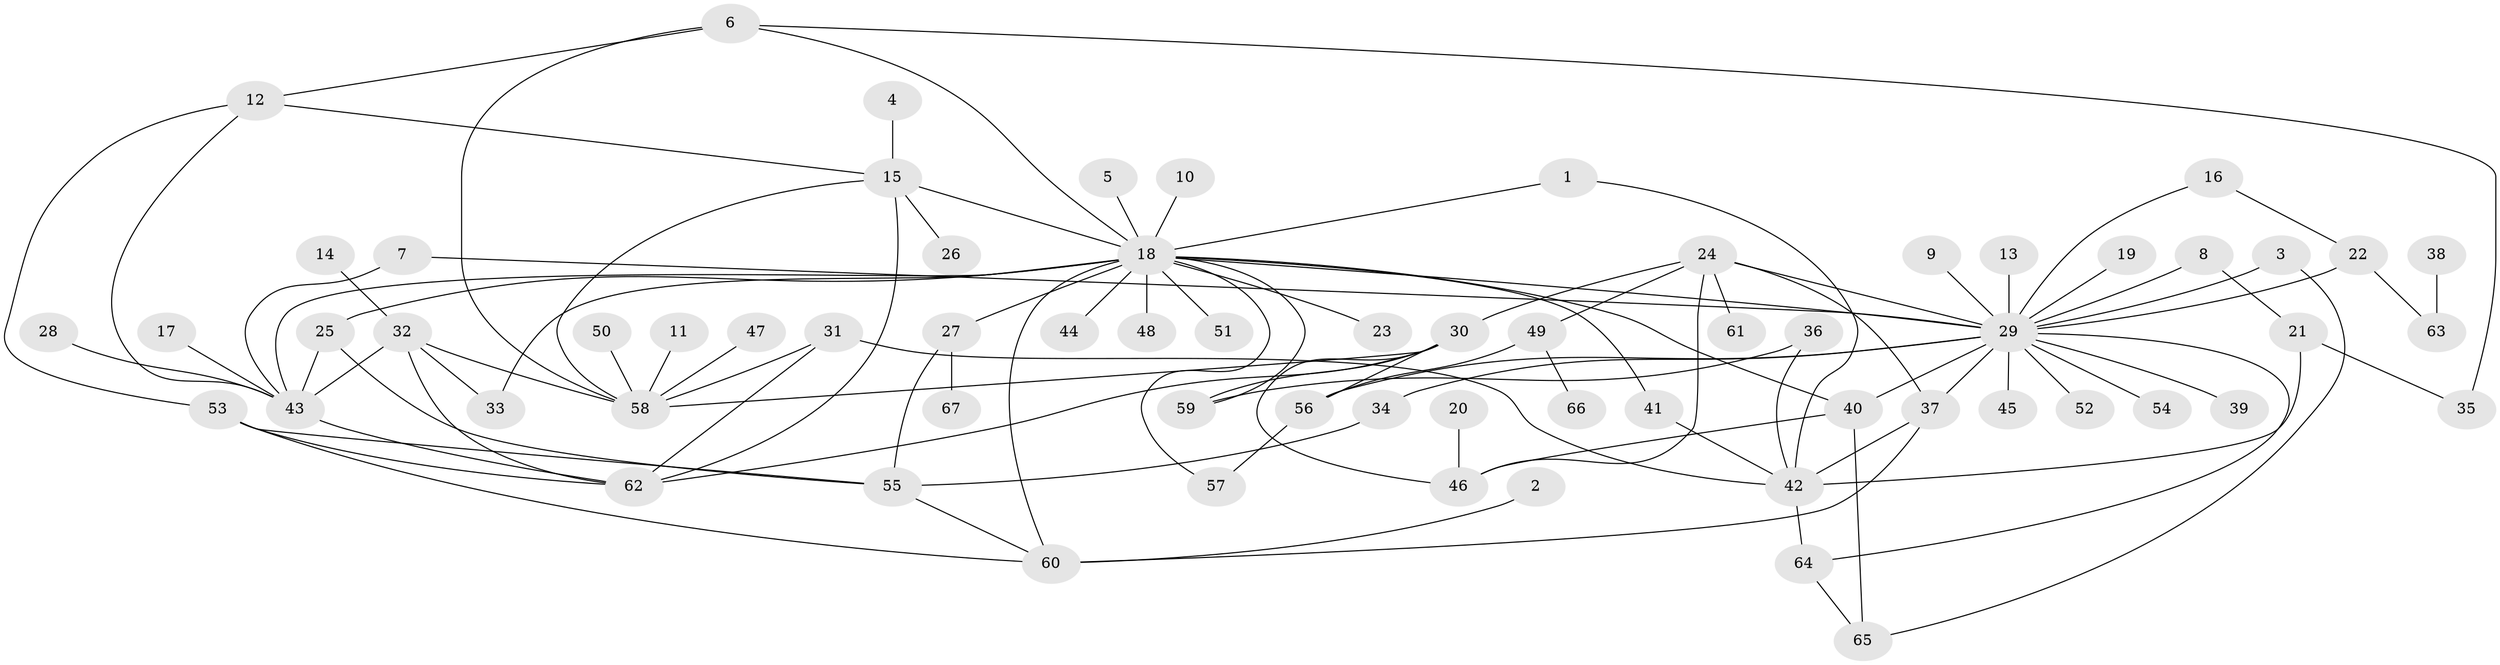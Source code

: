 // original degree distribution, {22: 0.015037593984962405, 7: 0.015037593984962405, 6: 0.015037593984962405, 1: 0.48120300751879697, 2: 0.24060150375939848, 5: 0.045112781954887216, 4: 0.03759398496240601, 9: 0.015037593984962405, 3: 0.10526315789473684, 8: 0.015037593984962405, 10: 0.015037593984962405}
// Generated by graph-tools (version 1.1) at 2025/36/03/04/25 23:36:50]
// undirected, 67 vertices, 103 edges
graph export_dot {
  node [color=gray90,style=filled];
  1;
  2;
  3;
  4;
  5;
  6;
  7;
  8;
  9;
  10;
  11;
  12;
  13;
  14;
  15;
  16;
  17;
  18;
  19;
  20;
  21;
  22;
  23;
  24;
  25;
  26;
  27;
  28;
  29;
  30;
  31;
  32;
  33;
  34;
  35;
  36;
  37;
  38;
  39;
  40;
  41;
  42;
  43;
  44;
  45;
  46;
  47;
  48;
  49;
  50;
  51;
  52;
  53;
  54;
  55;
  56;
  57;
  58;
  59;
  60;
  61;
  62;
  63;
  64;
  65;
  66;
  67;
  1 -- 18 [weight=1.0];
  1 -- 42 [weight=1.0];
  2 -- 60 [weight=1.0];
  3 -- 29 [weight=1.0];
  3 -- 65 [weight=1.0];
  4 -- 15 [weight=1.0];
  5 -- 18 [weight=1.0];
  6 -- 12 [weight=1.0];
  6 -- 18 [weight=1.0];
  6 -- 35 [weight=1.0];
  6 -- 58 [weight=1.0];
  7 -- 29 [weight=1.0];
  7 -- 43 [weight=1.0];
  8 -- 21 [weight=1.0];
  8 -- 29 [weight=1.0];
  9 -- 29 [weight=1.0];
  10 -- 18 [weight=1.0];
  11 -- 58 [weight=1.0];
  12 -- 15 [weight=1.0];
  12 -- 43 [weight=1.0];
  12 -- 53 [weight=1.0];
  13 -- 29 [weight=1.0];
  14 -- 32 [weight=1.0];
  15 -- 18 [weight=1.0];
  15 -- 26 [weight=1.0];
  15 -- 58 [weight=1.0];
  15 -- 62 [weight=1.0];
  16 -- 22 [weight=1.0];
  16 -- 29 [weight=1.0];
  17 -- 43 [weight=1.0];
  18 -- 23 [weight=1.0];
  18 -- 25 [weight=1.0];
  18 -- 27 [weight=1.0];
  18 -- 29 [weight=1.0];
  18 -- 33 [weight=1.0];
  18 -- 40 [weight=1.0];
  18 -- 41 [weight=1.0];
  18 -- 43 [weight=1.0];
  18 -- 44 [weight=1.0];
  18 -- 48 [weight=1.0];
  18 -- 51 [weight=1.0];
  18 -- 57 [weight=1.0];
  18 -- 59 [weight=1.0];
  18 -- 60 [weight=1.0];
  19 -- 29 [weight=1.0];
  20 -- 46 [weight=1.0];
  21 -- 35 [weight=1.0];
  21 -- 42 [weight=1.0];
  22 -- 29 [weight=1.0];
  22 -- 63 [weight=1.0];
  24 -- 29 [weight=1.0];
  24 -- 30 [weight=1.0];
  24 -- 37 [weight=1.0];
  24 -- 46 [weight=1.0];
  24 -- 49 [weight=1.0];
  24 -- 61 [weight=1.0];
  25 -- 43 [weight=1.0];
  25 -- 55 [weight=1.0];
  27 -- 55 [weight=1.0];
  27 -- 67 [weight=1.0];
  28 -- 43 [weight=1.0];
  29 -- 34 [weight=1.0];
  29 -- 37 [weight=1.0];
  29 -- 39 [weight=1.0];
  29 -- 40 [weight=1.0];
  29 -- 45 [weight=1.0];
  29 -- 52 [weight=1.0];
  29 -- 54 [weight=1.0];
  29 -- 56 [weight=1.0];
  29 -- 64 [weight=1.0];
  30 -- 46 [weight=1.0];
  30 -- 56 [weight=1.0];
  30 -- 58 [weight=1.0];
  30 -- 59 [weight=1.0];
  30 -- 62 [weight=1.0];
  31 -- 42 [weight=1.0];
  31 -- 58 [weight=1.0];
  31 -- 62 [weight=1.0];
  32 -- 33 [weight=1.0];
  32 -- 43 [weight=1.0];
  32 -- 58 [weight=1.0];
  32 -- 62 [weight=1.0];
  34 -- 55 [weight=1.0];
  36 -- 42 [weight=1.0];
  36 -- 59 [weight=1.0];
  37 -- 42 [weight=1.0];
  37 -- 60 [weight=1.0];
  38 -- 63 [weight=1.0];
  40 -- 46 [weight=1.0];
  40 -- 65 [weight=1.0];
  41 -- 42 [weight=1.0];
  42 -- 64 [weight=1.0];
  43 -- 62 [weight=1.0];
  47 -- 58 [weight=1.0];
  49 -- 56 [weight=1.0];
  49 -- 66 [weight=1.0];
  50 -- 58 [weight=1.0];
  53 -- 55 [weight=1.0];
  53 -- 60 [weight=1.0];
  53 -- 62 [weight=1.0];
  55 -- 60 [weight=1.0];
  56 -- 57 [weight=1.0];
  64 -- 65 [weight=1.0];
}
